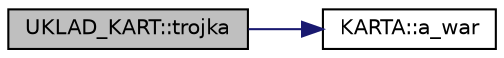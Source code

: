 digraph "UKLAD_KART::trojka"
{
  edge [fontname="Helvetica",fontsize="10",labelfontname="Helvetica",labelfontsize="10"];
  node [fontname="Helvetica",fontsize="10",shape=record];
  rankdir="LR";
  Node104 [label="UKLAD_KART::trojka",height=0.2,width=0.4,color="black", fillcolor="grey75", style="filled", fontcolor="black"];
  Node104 -> Node105 [color="midnightblue",fontsize="10",style="solid",fontname="Helvetica"];
  Node105 [label="KARTA::a_war",height=0.2,width=0.4,color="black", fillcolor="white", style="filled",URL="$class_k_a_r_t_a.html#af68700f7daf9438ea4173f7b044f41ac"];
}
